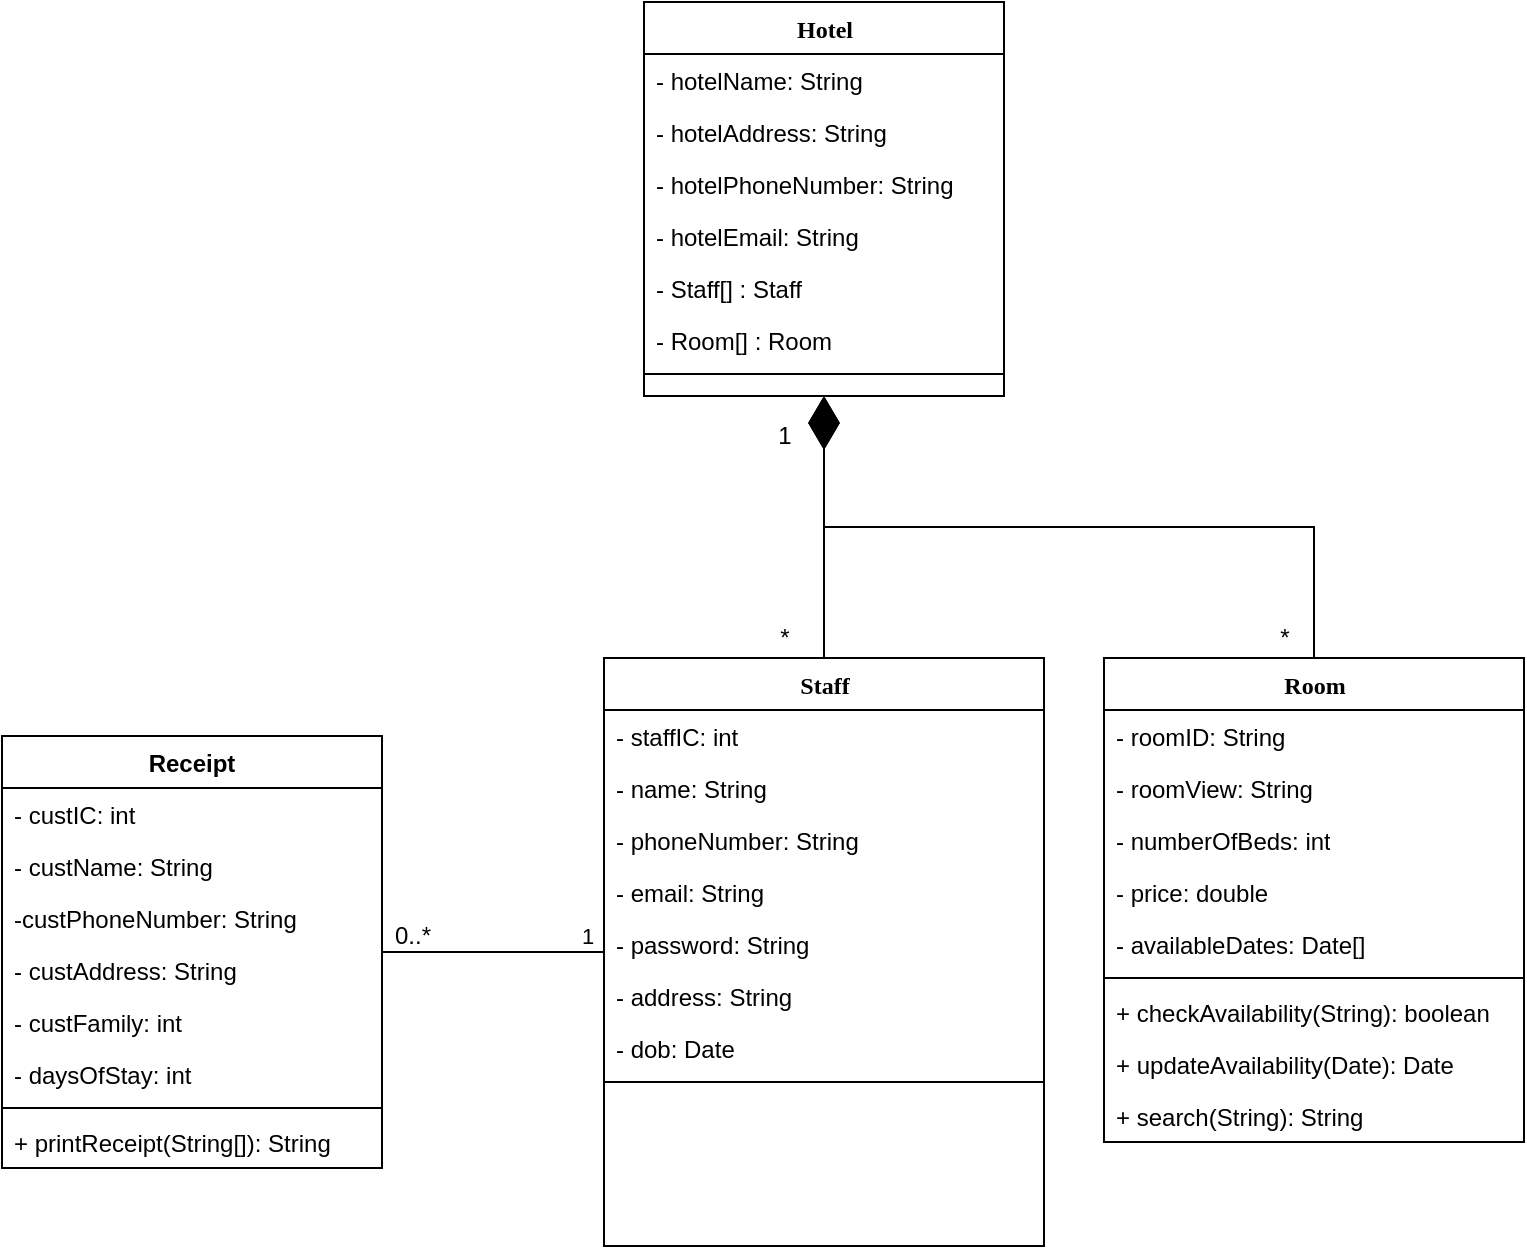 <mxfile version="16.5.1" type="device"><diagram name="Class Diagram" id="9f46799a-70d6-7492-0946-bef42562c5a5"><mxGraphModel dx="723" dy="787" grid="1" gridSize="10" guides="1" tooltips="1" connect="1" arrows="1" fold="1" page="1" pageScale="1" pageWidth="1100" pageHeight="850" background="none" math="0" shadow="0"><root><mxCell id="0"/><mxCell id="1" parent="0"/><mxCell id="78961159f06e98e8-43" value="Hotel" style="swimlane;html=1;fontStyle=1;align=center;verticalAlign=top;childLayout=stackLayout;horizontal=1;startSize=26;horizontalStack=0;resizeParent=1;resizeLast=0;collapsible=1;marginBottom=0;swimlaneFillColor=#ffffff;rounded=0;shadow=0;comic=0;labelBackgroundColor=none;strokeWidth=1;fillColor=none;fontFamily=Verdana;fontSize=12" parent="1" vertex="1"><mxGeometry x="460" y="80" width="180" height="197" as="geometry"><mxRectangle x="740" y="83" width="70" height="26" as="alternateBounds"/></mxGeometry></mxCell><mxCell id="78961159f06e98e8-44" value="- hotelName: String" style="text;html=1;strokeColor=none;fillColor=none;align=left;verticalAlign=top;spacingLeft=4;spacingRight=4;whiteSpace=wrap;overflow=hidden;rotatable=0;points=[[0,0.5],[1,0.5]];portConstraint=eastwest;" parent="78961159f06e98e8-43" vertex="1"><mxGeometry y="26" width="180" height="26" as="geometry"/></mxCell><mxCell id="GOv9Xj1PRb8WD0WbrWOD-24" value="- hotelAddress: String" style="text;html=1;strokeColor=none;fillColor=none;align=left;verticalAlign=top;spacingLeft=4;spacingRight=4;whiteSpace=wrap;overflow=hidden;rotatable=0;points=[[0,0.5],[1,0.5]];portConstraint=eastwest;" parent="78961159f06e98e8-43" vertex="1"><mxGeometry y="52" width="180" height="26" as="geometry"/></mxCell><mxCell id="GOv9Xj1PRb8WD0WbrWOD-25" value="- hotelPhoneNumber: String" style="text;html=1;strokeColor=none;fillColor=none;align=left;verticalAlign=top;spacingLeft=4;spacingRight=4;whiteSpace=wrap;overflow=hidden;rotatable=0;points=[[0,0.5],[1,0.5]];portConstraint=eastwest;" parent="78961159f06e98e8-43" vertex="1"><mxGeometry y="78" width="180" height="26" as="geometry"/></mxCell><mxCell id="GOv9Xj1PRb8WD0WbrWOD-26" value="- hotelEmail: String" style="text;html=1;strokeColor=none;fillColor=none;align=left;verticalAlign=top;spacingLeft=4;spacingRight=4;whiteSpace=wrap;overflow=hidden;rotatable=0;points=[[0,0.5],[1,0.5]];portConstraint=eastwest;" parent="78961159f06e98e8-43" vertex="1"><mxGeometry y="104" width="180" height="26" as="geometry"/></mxCell><mxCell id="GOv9Xj1PRb8WD0WbrWOD-18" value="- Staff[] : Staff" style="text;html=1;strokeColor=none;fillColor=none;align=left;verticalAlign=top;spacingLeft=4;spacingRight=4;whiteSpace=wrap;overflow=hidden;rotatable=0;points=[[0,0.5],[1,0.5]];portConstraint=eastwest;" parent="78961159f06e98e8-43" vertex="1"><mxGeometry y="130" width="180" height="26" as="geometry"/></mxCell><mxCell id="78961159f06e98e8-45" value="- Room[] : Room" style="text;html=1;strokeColor=none;fillColor=none;align=left;verticalAlign=top;spacingLeft=4;spacingRight=4;whiteSpace=wrap;overflow=hidden;rotatable=0;points=[[0,0.5],[1,0.5]];portConstraint=eastwest;" parent="78961159f06e98e8-43" vertex="1"><mxGeometry y="156" width="180" height="26" as="geometry"/></mxCell><mxCell id="78961159f06e98e8-51" value="" style="line;html=1;strokeWidth=1;fillColor=none;align=left;verticalAlign=middle;spacingTop=-1;spacingLeft=3;spacingRight=3;rotatable=0;labelPosition=right;points=[];portConstraint=eastwest;" parent="78961159f06e98e8-43" vertex="1"><mxGeometry y="182" width="180" height="8" as="geometry"/></mxCell><mxCell id="78961159f06e98e8-82" value="Staff" style="swimlane;html=1;fontStyle=1;align=center;verticalAlign=top;childLayout=stackLayout;horizontal=1;startSize=26;horizontalStack=0;resizeParent=1;resizeLast=0;collapsible=1;marginBottom=0;swimlaneFillColor=#ffffff;rounded=0;shadow=0;comic=0;labelBackgroundColor=none;strokeWidth=1;fillColor=none;fontFamily=Verdana;fontSize=12" parent="1" vertex="1"><mxGeometry x="440" y="408" width="220" height="294" as="geometry"/></mxCell><mxCell id="78961159f06e98e8-83" value="- staffIC: int" style="text;html=1;strokeColor=none;fillColor=none;align=left;verticalAlign=top;spacingLeft=4;spacingRight=4;whiteSpace=wrap;overflow=hidden;rotatable=0;points=[[0,0.5],[1,0.5]];portConstraint=eastwest;" parent="78961159f06e98e8-82" vertex="1"><mxGeometry y="26" width="220" height="26" as="geometry"/></mxCell><mxCell id="78961159f06e98e8-84" value="- name: String" style="text;html=1;strokeColor=none;fillColor=none;align=left;verticalAlign=top;spacingLeft=4;spacingRight=4;whiteSpace=wrap;overflow=hidden;rotatable=0;points=[[0,0.5],[1,0.5]];portConstraint=eastwest;" parent="78961159f06e98e8-82" vertex="1"><mxGeometry y="52" width="220" height="26" as="geometry"/></mxCell><mxCell id="78961159f06e98e8-85" value="- phoneNumber: String" style="text;html=1;strokeColor=none;fillColor=none;align=left;verticalAlign=top;spacingLeft=4;spacingRight=4;whiteSpace=wrap;overflow=hidden;rotatable=0;points=[[0,0.5],[1,0.5]];portConstraint=eastwest;" parent="78961159f06e98e8-82" vertex="1"><mxGeometry y="78" width="220" height="26" as="geometry"/></mxCell><mxCell id="78961159f06e98e8-86" value="- email: String" style="text;html=1;strokeColor=none;fillColor=none;align=left;verticalAlign=top;spacingLeft=4;spacingRight=4;whiteSpace=wrap;overflow=hidden;rotatable=0;points=[[0,0.5],[1,0.5]];portConstraint=eastwest;" parent="78961159f06e98e8-82" vertex="1"><mxGeometry y="104" width="220" height="26" as="geometry"/></mxCell><mxCell id="wZ1U-5mlwtzPv1vGHSpT-1" value="- password: String" style="text;html=1;strokeColor=none;fillColor=none;align=left;verticalAlign=top;spacingLeft=4;spacingRight=4;whiteSpace=wrap;overflow=hidden;rotatable=0;points=[[0,0.5],[1,0.5]];portConstraint=eastwest;" parent="78961159f06e98e8-82" vertex="1"><mxGeometry y="130" width="220" height="26" as="geometry"/></mxCell><mxCell id="78961159f06e98e8-87" value="- address: String" style="text;html=1;strokeColor=none;fillColor=none;align=left;verticalAlign=top;spacingLeft=4;spacingRight=4;whiteSpace=wrap;overflow=hidden;rotatable=0;points=[[0,0.5],[1,0.5]];portConstraint=eastwest;" parent="78961159f06e98e8-82" vertex="1"><mxGeometry y="156" width="220" height="26" as="geometry"/></mxCell><mxCell id="78961159f06e98e8-88" value="- dob: Date" style="text;html=1;strokeColor=none;fillColor=none;align=left;verticalAlign=top;spacingLeft=4;spacingRight=4;whiteSpace=wrap;overflow=hidden;rotatable=0;points=[[0,0.5],[1,0.5]];portConstraint=eastwest;" parent="78961159f06e98e8-82" vertex="1"><mxGeometry y="182" width="220" height="26" as="geometry"/></mxCell><mxCell id="78961159f06e98e8-90" value="" style="line;html=1;strokeWidth=1;fillColor=none;align=left;verticalAlign=middle;spacingTop=-1;spacingLeft=3;spacingRight=3;rotatable=0;labelPosition=right;points=[];portConstraint=eastwest;" parent="78961159f06e98e8-82" vertex="1"><mxGeometry y="208" width="220" height="8" as="geometry"/></mxCell><mxCell id="78961159f06e98e8-95" value="Room" style="swimlane;html=1;fontStyle=1;align=center;verticalAlign=top;childLayout=stackLayout;horizontal=1;startSize=26;horizontalStack=0;resizeParent=1;resizeLast=0;collapsible=1;marginBottom=0;swimlaneFillColor=#ffffff;rounded=0;shadow=0;comic=0;labelBackgroundColor=none;strokeWidth=1;fillColor=none;fontFamily=Verdana;fontSize=12" parent="1" vertex="1"><mxGeometry x="690" y="408" width="210" height="242" as="geometry"/></mxCell><mxCell id="78961159f06e98e8-96" value="- roomID: String" style="text;html=1;strokeColor=none;fillColor=none;align=left;verticalAlign=top;spacingLeft=4;spacingRight=4;whiteSpace=wrap;overflow=hidden;rotatable=0;points=[[0,0.5],[1,0.5]];portConstraint=eastwest;" parent="78961159f06e98e8-95" vertex="1"><mxGeometry y="26" width="210" height="26" as="geometry"/></mxCell><mxCell id="78961159f06e98e8-97" value="- roomView: String" style="text;html=1;strokeColor=none;fillColor=none;align=left;verticalAlign=top;spacingLeft=4;spacingRight=4;whiteSpace=wrap;overflow=hidden;rotatable=0;points=[[0,0.5],[1,0.5]];portConstraint=eastwest;" parent="78961159f06e98e8-95" vertex="1"><mxGeometry y="52" width="210" height="26" as="geometry"/></mxCell><mxCell id="78961159f06e98e8-98" value="- numberOfBeds: int" style="text;html=1;strokeColor=none;fillColor=none;align=left;verticalAlign=top;spacingLeft=4;spacingRight=4;whiteSpace=wrap;overflow=hidden;rotatable=0;points=[[0,0.5],[1,0.5]];portConstraint=eastwest;" parent="78961159f06e98e8-95" vertex="1"><mxGeometry y="78" width="210" height="26" as="geometry"/></mxCell><mxCell id="keqfOR-UxVUYmUB4VBfo-1" value="- price: double" style="text;html=1;strokeColor=none;fillColor=none;align=left;verticalAlign=top;spacingLeft=4;spacingRight=4;whiteSpace=wrap;overflow=hidden;rotatable=0;points=[[0,0.5],[1,0.5]];portConstraint=eastwest;" parent="78961159f06e98e8-95" vertex="1"><mxGeometry y="104" width="210" height="26" as="geometry"/></mxCell><mxCell id="keqfOR-UxVUYmUB4VBfo-5" value="- availableDates: Date[]" style="text;html=1;strokeColor=none;fillColor=none;align=left;verticalAlign=top;spacingLeft=4;spacingRight=4;whiteSpace=wrap;overflow=hidden;rotatable=0;points=[[0,0.5],[1,0.5]];portConstraint=eastwest;" parent="78961159f06e98e8-95" vertex="1"><mxGeometry y="130" width="210" height="26" as="geometry"/></mxCell><mxCell id="78961159f06e98e8-103" value="" style="line;html=1;strokeWidth=1;fillColor=none;align=left;verticalAlign=middle;spacingTop=-1;spacingLeft=3;spacingRight=3;rotatable=0;labelPosition=right;points=[];portConstraint=eastwest;" parent="78961159f06e98e8-95" vertex="1"><mxGeometry y="156" width="210" height="8" as="geometry"/></mxCell><mxCell id="78961159f06e98e8-104" value="+ checkAvailability(String): boolean" style="text;html=1;strokeColor=none;fillColor=none;align=left;verticalAlign=top;spacingLeft=4;spacingRight=4;whiteSpace=wrap;overflow=hidden;rotatable=0;points=[[0,0.5],[1,0.5]];portConstraint=eastwest;" parent="78961159f06e98e8-95" vertex="1"><mxGeometry y="164" width="210" height="26" as="geometry"/></mxCell><mxCell id="GOv9Xj1PRb8WD0WbrWOD-27" value="+ updateAvailability(Date): Date" style="text;html=1;strokeColor=none;fillColor=none;align=left;verticalAlign=top;spacingLeft=4;spacingRight=4;whiteSpace=wrap;overflow=hidden;rotatable=0;points=[[0,0.5],[1,0.5]];portConstraint=eastwest;" parent="78961159f06e98e8-95" vertex="1"><mxGeometry y="190" width="210" height="26" as="geometry"/></mxCell><mxCell id="GOv9Xj1PRb8WD0WbrWOD-2" value="+ search(String): String" style="text;html=1;strokeColor=none;fillColor=none;align=left;verticalAlign=top;spacingLeft=4;spacingRight=4;whiteSpace=wrap;overflow=hidden;rotatable=0;points=[[0,0.5],[1,0.5]];portConstraint=eastwest;" parent="78961159f06e98e8-95" vertex="1"><mxGeometry y="216" width="210" height="26" as="geometry"/></mxCell><mxCell id="GOv9Xj1PRb8WD0WbrWOD-5" value="Receipt" style="swimlane;fontStyle=1;align=center;verticalAlign=top;childLayout=stackLayout;horizontal=1;startSize=26;horizontalStack=0;resizeParent=1;resizeParentMax=0;resizeLast=0;collapsible=1;marginBottom=0;" parent="1" vertex="1"><mxGeometry x="139" y="447" width="190" height="216" as="geometry"/></mxCell><mxCell id="GOv9Xj1PRb8WD0WbrWOD-6" value="- custIC: int" style="text;strokeColor=none;fillColor=none;align=left;verticalAlign=top;spacingLeft=4;spacingRight=4;overflow=hidden;rotatable=0;points=[[0,0.5],[1,0.5]];portConstraint=eastwest;" parent="GOv9Xj1PRb8WD0WbrWOD-5" vertex="1"><mxGeometry y="26" width="190" height="26" as="geometry"/></mxCell><mxCell id="GOv9Xj1PRb8WD0WbrWOD-15" value="- custName: String" style="text;strokeColor=none;fillColor=none;align=left;verticalAlign=top;spacingLeft=4;spacingRight=4;overflow=hidden;rotatable=0;points=[[0,0.5],[1,0.5]];portConstraint=eastwest;" parent="GOv9Xj1PRb8WD0WbrWOD-5" vertex="1"><mxGeometry y="52" width="190" height="26" as="geometry"/></mxCell><mxCell id="GOv9Xj1PRb8WD0WbrWOD-16" value="-custPhoneNumber: String" style="text;strokeColor=none;fillColor=none;align=left;verticalAlign=top;spacingLeft=4;spacingRight=4;overflow=hidden;rotatable=0;points=[[0,0.5],[1,0.5]];portConstraint=eastwest;" parent="GOv9Xj1PRb8WD0WbrWOD-5" vertex="1"><mxGeometry y="78" width="190" height="26" as="geometry"/></mxCell><mxCell id="GOv9Xj1PRb8WD0WbrWOD-17" value="- custAddress: String" style="text;strokeColor=none;fillColor=none;align=left;verticalAlign=top;spacingLeft=4;spacingRight=4;overflow=hidden;rotatable=0;points=[[0,0.5],[1,0.5]];portConstraint=eastwest;" parent="GOv9Xj1PRb8WD0WbrWOD-5" vertex="1"><mxGeometry y="104" width="190" height="26" as="geometry"/></mxCell><mxCell id="GOv9Xj1PRb8WD0WbrWOD-28" value="- custFamily: int" style="text;strokeColor=none;fillColor=none;align=left;verticalAlign=top;spacingLeft=4;spacingRight=4;overflow=hidden;rotatable=0;points=[[0,0.5],[1,0.5]];portConstraint=eastwest;" parent="GOv9Xj1PRb8WD0WbrWOD-5" vertex="1"><mxGeometry y="130" width="190" height="26" as="geometry"/></mxCell><mxCell id="GOv9Xj1PRb8WD0WbrWOD-9" value="- daysOfStay: int" style="text;strokeColor=none;fillColor=none;align=left;verticalAlign=top;spacingLeft=4;spacingRight=4;overflow=hidden;rotatable=0;points=[[0,0.5],[1,0.5]];portConstraint=eastwest;" parent="GOv9Xj1PRb8WD0WbrWOD-5" vertex="1"><mxGeometry y="156" width="190" height="26" as="geometry"/></mxCell><mxCell id="GOv9Xj1PRb8WD0WbrWOD-7" value="" style="line;strokeWidth=1;fillColor=none;align=left;verticalAlign=middle;spacingTop=-1;spacingLeft=3;spacingRight=3;rotatable=0;labelPosition=right;points=[];portConstraint=eastwest;" parent="GOv9Xj1PRb8WD0WbrWOD-5" vertex="1"><mxGeometry y="182" width="190" height="8" as="geometry"/></mxCell><mxCell id="3BPrAQiZlZsCQ8aH64P2-1" value="+ printReceipt(String[]): String" style="text;html=1;strokeColor=none;fillColor=none;align=left;verticalAlign=top;spacingLeft=4;spacingRight=4;whiteSpace=wrap;overflow=hidden;rotatable=0;points=[[0,0.5],[1,0.5]];portConstraint=eastwest;" vertex="1" parent="GOv9Xj1PRb8WD0WbrWOD-5"><mxGeometry y="190" width="190" height="26" as="geometry"/></mxCell><mxCell id="GOv9Xj1PRb8WD0WbrWOD-29" value="" style="endArrow=diamondThin;endFill=1;endSize=24;html=1;rounded=0;" parent="1" source="78961159f06e98e8-82" target="78961159f06e98e8-43" edge="1"><mxGeometry width="160" relative="1" as="geometry"><mxPoint x="540" y="327" as="sourcePoint"/><mxPoint x="700" y="327" as="targetPoint"/></mxGeometry></mxCell><mxCell id="GOv9Xj1PRb8WD0WbrWOD-30" value="" style="endArrow=diamondThin;endFill=1;endSize=24;html=1;rounded=0;entryX=0.5;entryY=1;entryDx=0;entryDy=0;exitX=0.5;exitY=0;exitDx=0;exitDy=0;edgeStyle=orthogonalEdgeStyle;" parent="1" source="78961159f06e98e8-95" target="78961159f06e98e8-43" edge="1"><mxGeometry width="160" relative="1" as="geometry"><mxPoint x="650" y="422" as="sourcePoint"/><mxPoint x="650" y="291" as="targetPoint"/></mxGeometry></mxCell><mxCell id="GOv9Xj1PRb8WD0WbrWOD-31" value="1" style="text;html=1;align=center;verticalAlign=middle;resizable=0;points=[];autosize=1;strokeColor=none;fillColor=none;" parent="1" vertex="1"><mxGeometry x="520" y="287" width="20" height="20" as="geometry"/></mxCell><mxCell id="GOv9Xj1PRb8WD0WbrWOD-33" value="*" style="text;html=1;align=center;verticalAlign=middle;resizable=0;points=[];autosize=1;strokeColor=none;fillColor=none;" parent="1" vertex="1"><mxGeometry x="520" y="388" width="20" height="20" as="geometry"/></mxCell><mxCell id="GOv9Xj1PRb8WD0WbrWOD-34" value="*" style="text;html=1;align=center;verticalAlign=middle;resizable=0;points=[];autosize=1;strokeColor=none;fillColor=none;" parent="1" vertex="1"><mxGeometry x="770" y="388" width="20" height="20" as="geometry"/></mxCell><mxCell id="keqfOR-UxVUYmUB4VBfo-2" value="" style="endArrow=none;endFill=0;html=1;edgeStyle=orthogonalEdgeStyle;align=left;verticalAlign=top;rounded=0;" parent="1" source="GOv9Xj1PRb8WD0WbrWOD-5" target="78961159f06e98e8-82" edge="1"><mxGeometry x="-1" relative="1" as="geometry"><mxPoint x="310" y="537" as="sourcePoint"/><mxPoint x="470" y="537" as="targetPoint"/></mxGeometry></mxCell><mxCell id="keqfOR-UxVUYmUB4VBfo-3" value="1" style="edgeLabel;resizable=0;html=1;align=left;verticalAlign=bottom;" parent="keqfOR-UxVUYmUB4VBfo-2" connectable="0" vertex="1"><mxGeometry x="-1" relative="1" as="geometry"><mxPoint x="98" as="offset"/></mxGeometry></mxCell><mxCell id="keqfOR-UxVUYmUB4VBfo-4" value="0..*" style="text;html=1;align=center;verticalAlign=middle;resizable=0;points=[];autosize=1;strokeColor=none;fillColor=none;" parent="1" vertex="1"><mxGeometry x="329" y="537" width="30" height="20" as="geometry"/></mxCell></root></mxGraphModel></diagram></mxfile>
